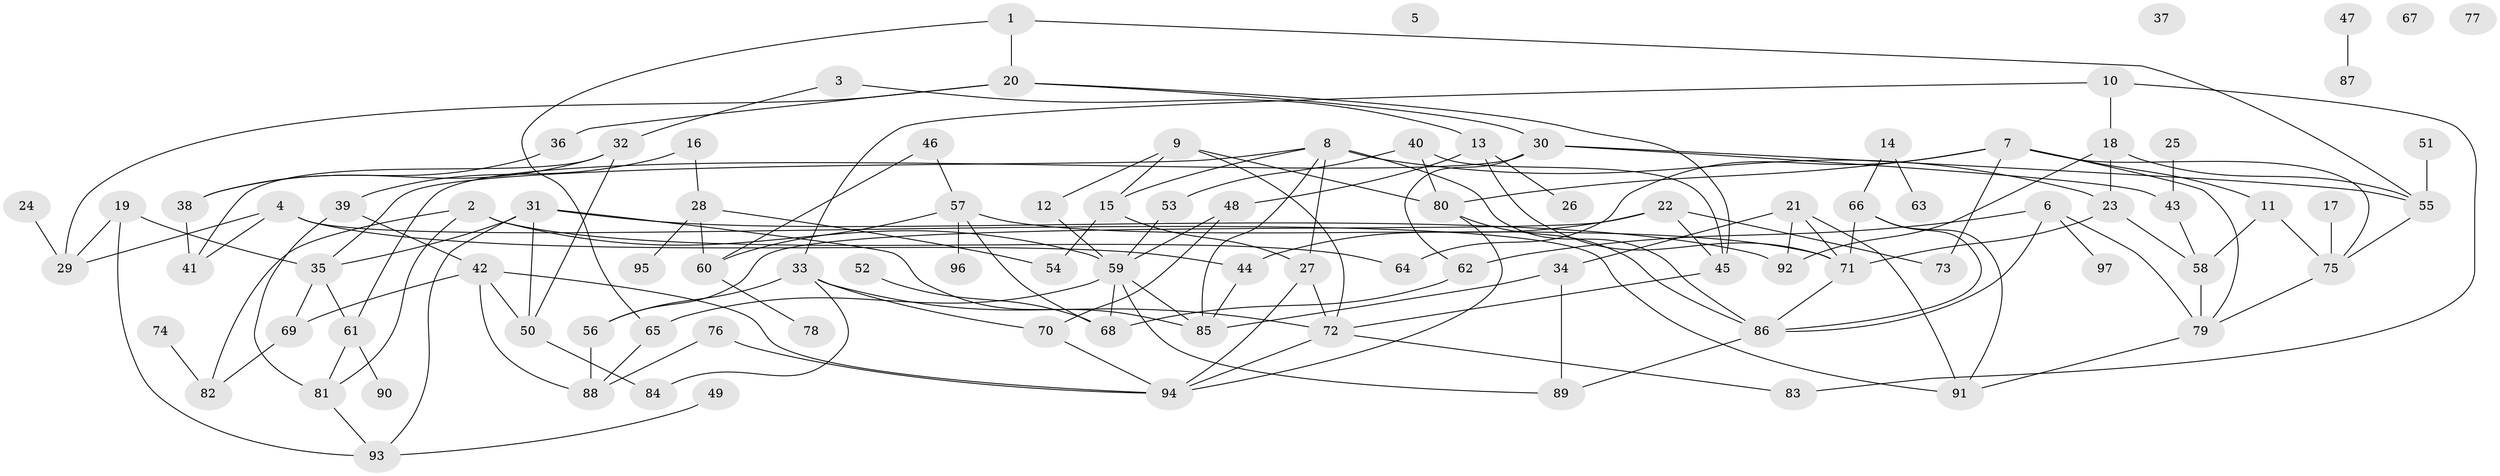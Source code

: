 // Generated by graph-tools (version 1.1) at 2025/00/03/09/25 03:00:43]
// undirected, 97 vertices, 153 edges
graph export_dot {
graph [start="1"]
  node [color=gray90,style=filled];
  1;
  2;
  3;
  4;
  5;
  6;
  7;
  8;
  9;
  10;
  11;
  12;
  13;
  14;
  15;
  16;
  17;
  18;
  19;
  20;
  21;
  22;
  23;
  24;
  25;
  26;
  27;
  28;
  29;
  30;
  31;
  32;
  33;
  34;
  35;
  36;
  37;
  38;
  39;
  40;
  41;
  42;
  43;
  44;
  45;
  46;
  47;
  48;
  49;
  50;
  51;
  52;
  53;
  54;
  55;
  56;
  57;
  58;
  59;
  60;
  61;
  62;
  63;
  64;
  65;
  66;
  67;
  68;
  69;
  70;
  71;
  72;
  73;
  74;
  75;
  76;
  77;
  78;
  79;
  80;
  81;
  82;
  83;
  84;
  85;
  86;
  87;
  88;
  89;
  90;
  91;
  92;
  93;
  94;
  95;
  96;
  97;
  1 -- 20;
  1 -- 55;
  1 -- 65;
  2 -- 59;
  2 -- 64;
  2 -- 81;
  2 -- 82;
  3 -- 13;
  3 -- 32;
  4 -- 29;
  4 -- 41;
  4 -- 44;
  4 -- 91;
  6 -- 62;
  6 -- 79;
  6 -- 86;
  6 -- 97;
  7 -- 11;
  7 -- 64;
  7 -- 73;
  7 -- 75;
  7 -- 79;
  7 -- 80;
  8 -- 15;
  8 -- 23;
  8 -- 27;
  8 -- 35;
  8 -- 85;
  8 -- 86;
  9 -- 12;
  9 -- 15;
  9 -- 72;
  9 -- 80;
  10 -- 18;
  10 -- 33;
  10 -- 83;
  11 -- 58;
  11 -- 75;
  12 -- 59;
  13 -- 26;
  13 -- 48;
  13 -- 71;
  14 -- 63;
  14 -- 66;
  15 -- 27;
  15 -- 54;
  16 -- 28;
  16 -- 39;
  17 -- 75;
  18 -- 23;
  18 -- 55;
  18 -- 92;
  19 -- 29;
  19 -- 35;
  19 -- 93;
  20 -- 29;
  20 -- 30;
  20 -- 36;
  20 -- 45;
  21 -- 34;
  21 -- 71;
  21 -- 91;
  21 -- 92;
  22 -- 44;
  22 -- 45;
  22 -- 56;
  22 -- 73;
  23 -- 58;
  23 -- 71;
  24 -- 29;
  25 -- 43;
  27 -- 72;
  27 -- 94;
  28 -- 54;
  28 -- 60;
  28 -- 95;
  30 -- 43;
  30 -- 55;
  30 -- 61;
  30 -- 62;
  31 -- 35;
  31 -- 50;
  31 -- 85;
  31 -- 92;
  31 -- 93;
  32 -- 38;
  32 -- 41;
  32 -- 50;
  33 -- 56;
  33 -- 70;
  33 -- 72;
  33 -- 84;
  34 -- 85;
  34 -- 89;
  35 -- 61;
  35 -- 69;
  36 -- 38;
  38 -- 41;
  39 -- 42;
  39 -- 81;
  40 -- 45;
  40 -- 53;
  40 -- 80;
  42 -- 50;
  42 -- 69;
  42 -- 88;
  42 -- 94;
  43 -- 58;
  44 -- 85;
  45 -- 72;
  46 -- 57;
  46 -- 60;
  47 -- 87;
  48 -- 59;
  48 -- 70;
  49 -- 93;
  50 -- 84;
  51 -- 55;
  52 -- 68;
  53 -- 59;
  55 -- 75;
  56 -- 88;
  57 -- 60;
  57 -- 68;
  57 -- 71;
  57 -- 96;
  58 -- 79;
  59 -- 65;
  59 -- 68;
  59 -- 85;
  59 -- 89;
  60 -- 78;
  61 -- 81;
  61 -- 90;
  62 -- 68;
  65 -- 88;
  66 -- 71;
  66 -- 86;
  66 -- 91;
  69 -- 82;
  70 -- 94;
  71 -- 86;
  72 -- 83;
  72 -- 94;
  74 -- 82;
  75 -- 79;
  76 -- 88;
  76 -- 94;
  79 -- 91;
  80 -- 86;
  80 -- 94;
  81 -- 93;
  86 -- 89;
}

